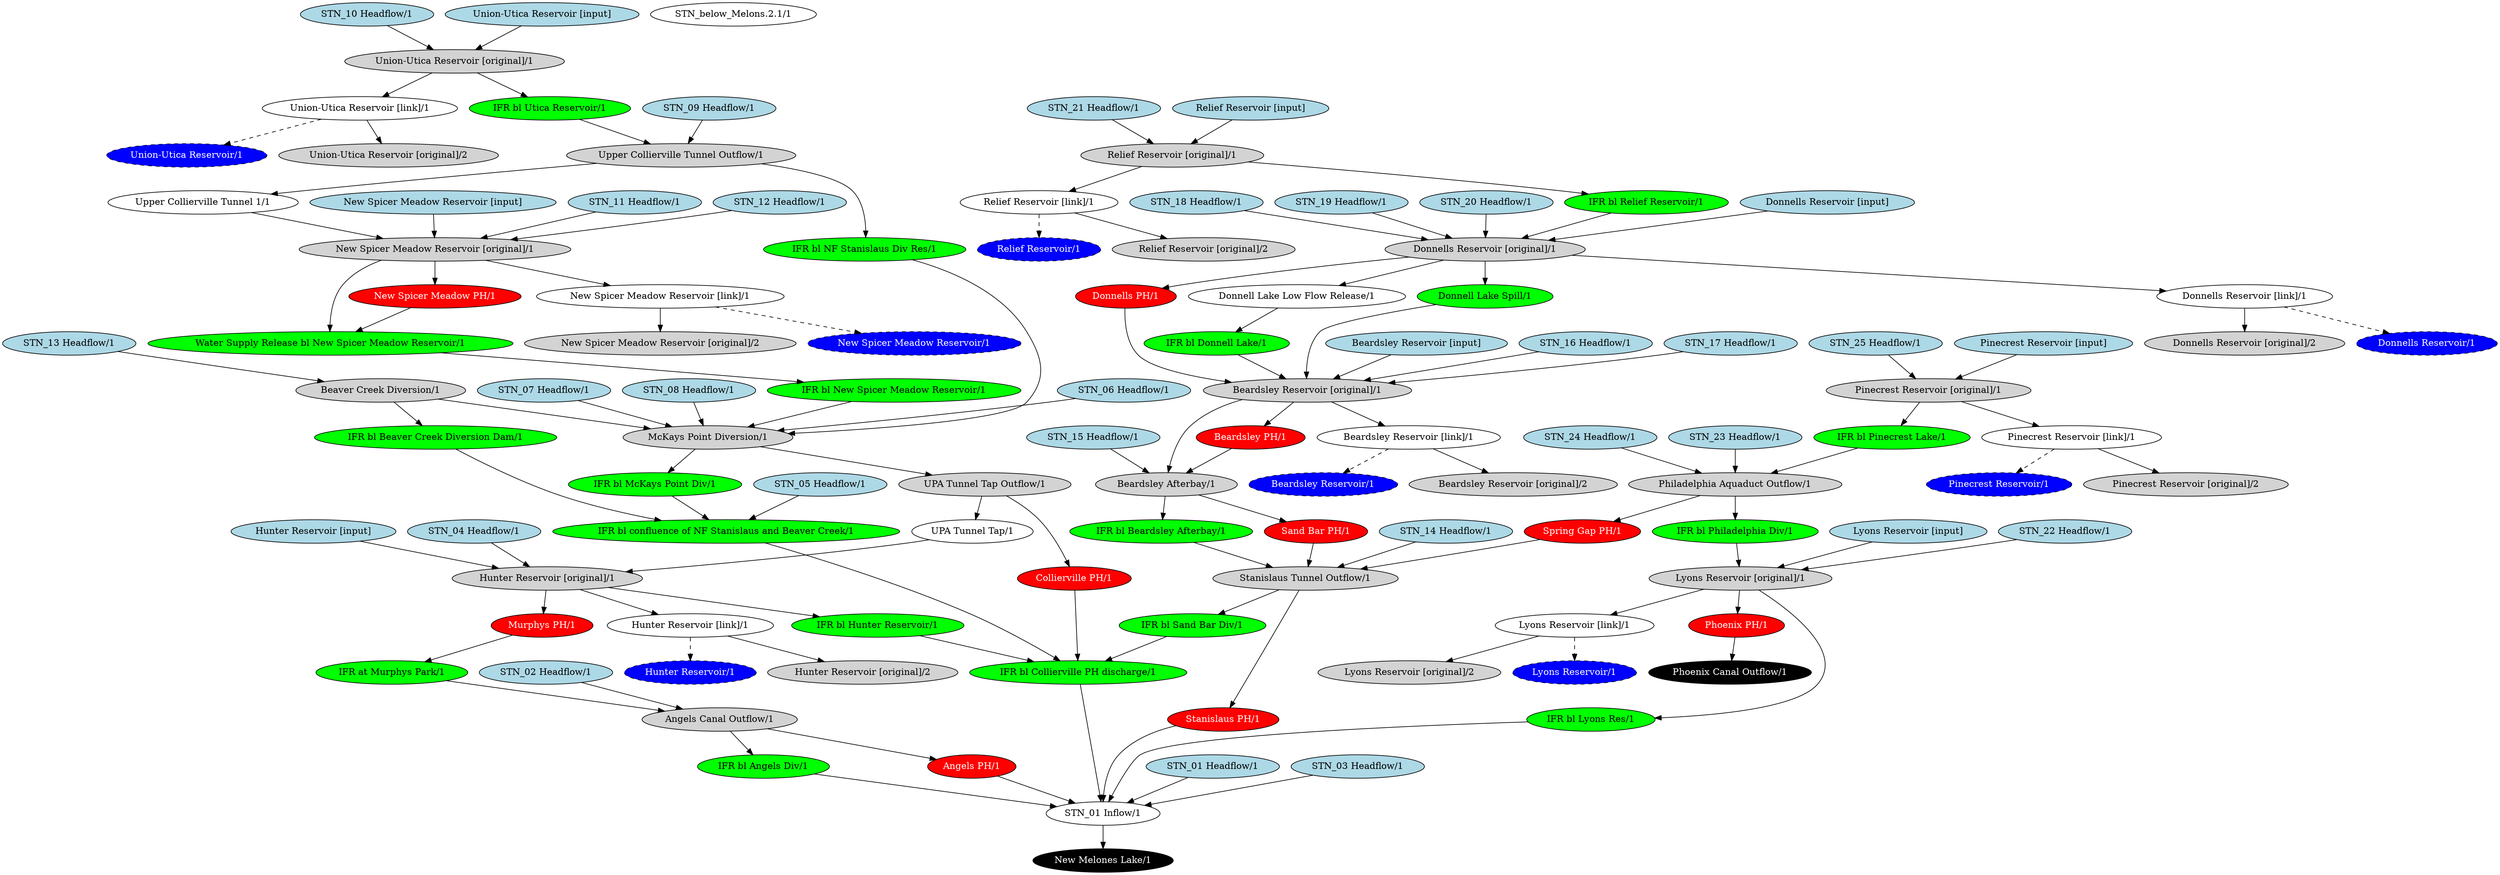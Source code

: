 // stanislaus
digraph stanislaus {
	"Angels PH/1" [fillcolor=red fontcolor=white shape=oval style=filled]
	"Angels Canal Outflow/1" [fillcolor=lightgrey fontcolor=black shape=oval style=filled]
	"Beardsley Reservoir [original]/1" [fillcolor=lightgrey fontcolor=black shape=oval style=filled]
	"Beardsley Reservoir [input]" [fillcolor=lightblue fontcolor=black shape=oval style=filled]
	"Beardsley Reservoir [link]/1" [fillcolor=white fontcolor=black shape=oval style=filled]
	"Beardsley Reservoir/1" [fillcolor=blue fontcolor=white shape=oval style="filled,dashed"]
	"Beardsley Reservoir [link]/1" -> "Beardsley Reservoir/1" [style=dashed]
	"Beardsley Reservoir [original]/2" [fillcolor=lightgrey fontcolor=black shape=oval style=filled]
	"Beardsley PH/1" [fillcolor=red fontcolor=white shape=oval style=filled]
	"Beaver Creek Diversion/1" [fillcolor=lightgrey fontcolor=black shape=oval style=filled]
	"Collierville PH/1" [fillcolor=red fontcolor=white shape=oval style=filled]
	"Donnells PH/1" [fillcolor=red fontcolor=white shape=oval style=filled]
	"Donnells Reservoir [original]/1" [fillcolor=lightgrey fontcolor=black shape=oval style=filled]
	"Donnells Reservoir [input]" [fillcolor=lightblue fontcolor=black shape=oval style=filled]
	"Donnells Reservoir [link]/1" [fillcolor=white fontcolor=black shape=oval style=filled]
	"Donnells Reservoir/1" [fillcolor=blue fontcolor=white shape=oval style="filled,dashed"]
	"Donnells Reservoir [link]/1" -> "Donnells Reservoir/1" [style=dashed]
	"Donnells Reservoir [original]/2" [fillcolor=lightgrey fontcolor=black shape=oval style=filled]
	"Donnell Lake Low Flow Release/1" [fillcolor=white fontcolor=black shape=oval style=filled]
	"IFR bl Angels Div/1" [fillcolor=green fontcolor=black shape=oval style=filled]
	"IFR bl Collierville PH discharge/1" [fillcolor=green fontcolor=black shape=oval style=filled]
	"IFR at Murphys Park/1" [fillcolor=green fontcolor=black shape=oval style=filled]
	"IFR bl Donnell Lake/1" [fillcolor=green fontcolor=black shape=oval style=filled]
	"IFR bl Hunter Reservoir/1" [fillcolor=green fontcolor=black shape=oval style=filled]
	"IFR bl Lyons Res/1" [fillcolor=green fontcolor=black shape=oval style=filled]
	"IFR bl McKays Point Div/1" [fillcolor=green fontcolor=black shape=oval style=filled]
	"Water Supply Release bl New Spicer Meadow Reservoir/1" [fillcolor=green fontcolor=black shape=oval style=filled]
	"IFR bl New Spicer Meadow Reservoir/1" [fillcolor=green fontcolor=black shape=oval style=filled]
	"IFR bl Philadelphia Div/1" [fillcolor=green fontcolor=black shape=oval style=filled]
	"IFR bl Relief Reservoir/1" [fillcolor=green fontcolor=black shape=oval style=filled]
	"IFR bl Sand Bar Div/1" [fillcolor=green fontcolor=black shape=oval style=filled]
	"IFR bl NF Stanislaus Div Res/1" [fillcolor=green fontcolor=black shape=oval style=filled]
	"IFR bl Beaver Creek Diversion Dam/1" [fillcolor=green fontcolor=black shape=oval style=filled]
	"IFR bl confluence of NF Stanislaus and Beaver Creek/1" [fillcolor=green fontcolor=black shape=oval style=filled]
	"IFR bl Pinecrest Lake/1" [fillcolor=green fontcolor=black shape=oval style=filled]
	"IFR bl Utica Reservoir/1" [fillcolor=green fontcolor=black shape=oval style=filled]
	"IFR bl Beardsley Afterbay/1" [fillcolor=green fontcolor=black shape=oval style=filled]
	"Hunter Reservoir [original]/1" [fillcolor=lightgrey fontcolor=black shape=oval style=filled]
	"Hunter Reservoir [input]" [fillcolor=lightblue fontcolor=black shape=oval style=filled]
	"Hunter Reservoir [link]/1" [fillcolor=white fontcolor=black shape=oval style=filled]
	"Hunter Reservoir/1" [fillcolor=blue fontcolor=white shape=oval style="filled,dashed"]
	"Hunter Reservoir [link]/1" -> "Hunter Reservoir/1" [style=dashed]
	"Hunter Reservoir [original]/2" [fillcolor=lightgrey fontcolor=black shape=oval style=filled]
	"Lyons Reservoir [original]/1" [fillcolor=lightgrey fontcolor=black shape=oval style=filled]
	"Lyons Reservoir [input]" [fillcolor=lightblue fontcolor=black shape=oval style=filled]
	"Lyons Reservoir [link]/1" [fillcolor=white fontcolor=black shape=oval style=filled]
	"Lyons Reservoir/1" [fillcolor=blue fontcolor=white shape=oval style="filled,dashed"]
	"Lyons Reservoir [link]/1" -> "Lyons Reservoir/1" [style=dashed]
	"Lyons Reservoir [original]/2" [fillcolor=lightgrey fontcolor=black shape=oval style=filled]
	"McKays Point Diversion/1" [fillcolor=lightgrey fontcolor=black shape=oval style=filled]
	"Murphys PH/1" [fillcolor=red fontcolor=white shape=oval style=filled]
	"New Melones Lake/1" [fillcolor=black fontcolor=white shape=oval style=filled]
	"New Spicer Meadow Reservoir [original]/1" [fillcolor=lightgrey fontcolor=black shape=oval style=filled]
	"New Spicer Meadow Reservoir [input]" [fillcolor=lightblue fontcolor=black shape=oval style=filled]
	"New Spicer Meadow Reservoir [link]/1" [fillcolor=white fontcolor=black shape=oval style=filled]
	"New Spicer Meadow Reservoir/1" [fillcolor=blue fontcolor=white shape=oval style="filled,dashed"]
	"New Spicer Meadow Reservoir [link]/1" -> "New Spicer Meadow Reservoir/1" [style=dashed]
	"New Spicer Meadow Reservoir [original]/2" [fillcolor=lightgrey fontcolor=black shape=oval style=filled]
	"New Spicer Meadow PH/1" [fillcolor=red fontcolor=white shape=oval style=filled]
	"Philadelphia Aquaduct Outflow/1" [fillcolor=lightgrey fontcolor=black shape=oval style=filled]
	"Phoenix Canal Outflow/1" [fillcolor=black fontcolor=white shape=oval style=filled]
	"Phoenix PH/1" [fillcolor=red fontcolor=white shape=oval style=filled]
	"Pinecrest Reservoir [original]/1" [fillcolor=lightgrey fontcolor=black shape=oval style=filled]
	"Pinecrest Reservoir [input]" [fillcolor=lightblue fontcolor=black shape=oval style=filled]
	"Pinecrest Reservoir [link]/1" [fillcolor=white fontcolor=black shape=oval style=filled]
	"Pinecrest Reservoir/1" [fillcolor=blue fontcolor=white shape=oval style="filled,dashed"]
	"Pinecrest Reservoir [link]/1" -> "Pinecrest Reservoir/1" [style=dashed]
	"Pinecrest Reservoir [original]/2" [fillcolor=lightgrey fontcolor=black shape=oval style=filled]
	"Relief Reservoir [original]/1" [fillcolor=lightgrey fontcolor=black shape=oval style=filled]
	"Relief Reservoir [input]" [fillcolor=lightblue fontcolor=black shape=oval style=filled]
	"Relief Reservoir [link]/1" [fillcolor=white fontcolor=black shape=oval style=filled]
	"Relief Reservoir/1" [fillcolor=blue fontcolor=white shape=oval style="filled,dashed"]
	"Relief Reservoir [link]/1" -> "Relief Reservoir/1" [style=dashed]
	"Relief Reservoir [original]/2" [fillcolor=lightgrey fontcolor=black shape=oval style=filled]
	"Sand Bar PH/1" [fillcolor=red fontcolor=white shape=oval style=filled]
	"Beardsley Afterbay/1" [fillcolor=lightgrey fontcolor=black shape=oval style=filled]
	"Spring Gap PH/1" [fillcolor=red fontcolor=white shape=oval style=filled]
	"Stanislaus PH/1" [fillcolor=red fontcolor=white shape=oval style=filled]
	"Stanislaus Tunnel Outflow/1" [fillcolor=lightgrey fontcolor=black shape=oval style=filled]
	"STN_01 Headflow/1" [fillcolor=lightblue fontcolor=black shape=oval style=filled]
	"STN_01 Inflow/1" [fillcolor=white fontcolor=black shape=oval style=filled]
	"STN_02 Headflow/1" [fillcolor=lightblue fontcolor=black shape=oval style=filled]
	"STN_03 Headflow/1" [fillcolor=lightblue fontcolor=black shape=oval style=filled]
	"STN_04 Headflow/1" [fillcolor=lightblue fontcolor=black shape=oval style=filled]
	"STN_05 Headflow/1" [fillcolor=lightblue fontcolor=black shape=oval style=filled]
	"STN_06 Headflow/1" [fillcolor=lightblue fontcolor=black shape=oval style=filled]
	"STN_07 Headflow/1" [fillcolor=lightblue fontcolor=black shape=oval style=filled]
	"STN_08 Headflow/1" [fillcolor=lightblue fontcolor=black shape=oval style=filled]
	"STN_09 Headflow/1" [fillcolor=lightblue fontcolor=black shape=oval style=filled]
	"STN_10 Headflow/1" [fillcolor=lightblue fontcolor=black shape=oval style=filled]
	"STN_11 Headflow/1" [fillcolor=lightblue fontcolor=black shape=oval style=filled]
	"STN_12 Headflow/1" [fillcolor=lightblue fontcolor=black shape=oval style=filled]
	"STN_13 Headflow/1" [fillcolor=lightblue fontcolor=black shape=oval style=filled]
	"STN_14 Headflow/1" [fillcolor=lightblue fontcolor=black shape=oval style=filled]
	"STN_15 Headflow/1" [fillcolor=lightblue fontcolor=black shape=oval style=filled]
	"STN_16 Headflow/1" [fillcolor=lightblue fontcolor=black shape=oval style=filled]
	"STN_17 Headflow/1" [fillcolor=lightblue fontcolor=black shape=oval style=filled]
	"STN_18 Headflow/1" [fillcolor=lightblue fontcolor=black shape=oval style=filled]
	"STN_19 Headflow/1" [fillcolor=lightblue fontcolor=black shape=oval style=filled]
	"STN_20 Headflow/1" [fillcolor=lightblue fontcolor=black shape=oval style=filled]
	"STN_21 Headflow/1" [fillcolor=lightblue fontcolor=black shape=oval style=filled]
	"STN_22 Headflow/1" [fillcolor=lightblue fontcolor=black shape=oval style=filled]
	"STN_23 Headflow/1" [fillcolor=lightblue fontcolor=black shape=oval style=filled]
	"STN_24 Headflow/1" [fillcolor=lightblue fontcolor=black shape=oval style=filled]
	"STN_25 Headflow/1" [fillcolor=lightblue fontcolor=black shape=oval style=filled]
	"Donnell Lake Spill/1" [fillcolor=green fontcolor=black shape=oval style=filled]
	"Union-Utica Reservoir [original]/1" [fillcolor=lightgrey fontcolor=black shape=oval style=filled]
	"Union-Utica Reservoir [input]" [fillcolor=lightblue fontcolor=black shape=oval style=filled]
	"Union-Utica Reservoir [link]/1" [fillcolor=white fontcolor=black shape=oval style=filled]
	"Union-Utica Reservoir/1" [fillcolor=blue fontcolor=white shape=oval style="filled,dashed"]
	"Union-Utica Reservoir [link]/1" -> "Union-Utica Reservoir/1" [style=dashed]
	"Union-Utica Reservoir [original]/2" [fillcolor=lightgrey fontcolor=black shape=oval style=filled]
	"UPA Tunnel Tap/1" [fillcolor=white fontcolor=black shape=oval style=filled]
	"UPA Tunnel Tap Outflow/1" [fillcolor=lightgrey fontcolor=black shape=oval style=filled]
	"Upper Collierville Tunnel Outflow/1" [fillcolor=lightgrey fontcolor=black shape=oval style=filled]
	"Upper Collierville Tunnel 1/1" [fillcolor=white fontcolor=black shape=oval style=filled]
	"STN_below_Melons.2.1/1" [fillcolor=white fontcolor=black shape=oval style=filled]
	"Beardsley Reservoir [input]" -> "Beardsley Reservoir [original]/1"
	"Beardsley Reservoir [original]/1" -> "Beardsley Reservoir [link]/1"
	"Beardsley Reservoir [link]/1" -> "Beardsley Reservoir [original]/2"
	"Donnells Reservoir [input]" -> "Donnells Reservoir [original]/1"
	"Donnells Reservoir [original]/1" -> "Donnells Reservoir [link]/1"
	"Donnells Reservoir [link]/1" -> "Donnells Reservoir [original]/2"
	"Hunter Reservoir [input]" -> "Hunter Reservoir [original]/1"
	"Hunter Reservoir [original]/1" -> "Hunter Reservoir [link]/1"
	"Hunter Reservoir [link]/1" -> "Hunter Reservoir [original]/2"
	"Lyons Reservoir [input]" -> "Lyons Reservoir [original]/1"
	"Lyons Reservoir [original]/1" -> "Lyons Reservoir [link]/1"
	"Lyons Reservoir [link]/1" -> "Lyons Reservoir [original]/2"
	"New Spicer Meadow Reservoir [input]" -> "New Spicer Meadow Reservoir [original]/1"
	"New Spicer Meadow Reservoir [original]/1" -> "New Spicer Meadow Reservoir [link]/1"
	"New Spicer Meadow Reservoir [link]/1" -> "New Spicer Meadow Reservoir [original]/2"
	"Pinecrest Reservoir [input]" -> "Pinecrest Reservoir [original]/1"
	"Pinecrest Reservoir [original]/1" -> "Pinecrest Reservoir [link]/1"
	"Pinecrest Reservoir [link]/1" -> "Pinecrest Reservoir [original]/2"
	"Relief Reservoir [input]" -> "Relief Reservoir [original]/1"
	"Relief Reservoir [original]/1" -> "Relief Reservoir [link]/1"
	"Relief Reservoir [link]/1" -> "Relief Reservoir [original]/2"
	"Union-Utica Reservoir [input]" -> "Union-Utica Reservoir [original]/1"
	"Union-Utica Reservoir [original]/1" -> "Union-Utica Reservoir [link]/1"
	"Union-Utica Reservoir [link]/1" -> "Union-Utica Reservoir [original]/2"
	"Angels Canal Outflow/1" -> "Angels PH/1"
	"Angels Canal Outflow/1" -> "IFR bl Angels Div/1"
	"Donnells Reservoir [original]/1" -> "Donnells PH/1"
	"Donnells Reservoir [original]/1" -> "Donnell Lake Low Flow Release/1"
	"Donnell Lake Low Flow Release/1" -> "IFR bl Donnell Lake/1"
	"Donnells Reservoir [original]/1" -> "Donnell Lake Spill/1"
	"Upper Collierville Tunnel Outflow/1" -> "IFR bl NF Stanislaus Div Res/1"
	"McKays Point Diversion/1" -> "UPA Tunnel Tap Outflow/1"
	"Hunter Reservoir [original]/1" -> "IFR bl Hunter Reservoir/1"
	"Water Supply Release bl New Spicer Meadow Reservoir/1" -> "IFR bl New Spicer Meadow Reservoir/1"
	"New Spicer Meadow Reservoir [original]/1" -> "New Spicer Meadow PH/1"
	"Philadelphia Aquaduct Outflow/1" -> "Spring Gap PH/1"
	"Pinecrest Reservoir [original]/1" -> "IFR bl Pinecrest Lake/1"
	"Relief Reservoir [original]/1" -> "IFR bl Relief Reservoir/1"
	"Beardsley Afterbay/1" -> "Sand Bar PH/1"
	"Stanislaus Tunnel Outflow/1" -> "Stanislaus PH/1"
	"STN_01 Headflow/1" -> "STN_01 Inflow/1"
	"McKays Point Diversion/1" -> "IFR bl McKays Point Div/1"
	"Union-Utica Reservoir [original]/1" -> "IFR bl Utica Reservoir/1"
	"Beardsley Afterbay/1" -> "IFR bl Beardsley Afterbay/1"
	"Beardsley Reservoir [original]/1" -> "Beardsley PH/1"
	"UPA Tunnel Tap Outflow/1" -> "UPA Tunnel Tap/1"
	"UPA Tunnel Tap/1" -> "Hunter Reservoir [original]/1"
	"UPA Tunnel Tap Outflow/1" -> "Collierville PH/1"
	"Stanislaus Tunnel Outflow/1" -> "IFR bl Sand Bar Div/1"
	"Lyons Reservoir [original]/1" -> "IFR bl Lyons Res/1"
	"STN_01 Inflow/1" -> "New Melones Lake/1"
	"Upper Collierville Tunnel Outflow/1" -> "Upper Collierville Tunnel 1/1"
	"Angels PH/1" -> "STN_01 Inflow/1"
	"IFR bl Angels Div/1" -> "STN_01 Inflow/1"
	"IFR bl Beaver Creek Diversion Dam/1" -> "IFR bl confluence of NF Stanislaus and Beaver Creek/1"
	"Beaver Creek Diversion/1" -> "IFR bl Beaver Creek Diversion Dam/1"
	"Beaver Creek Diversion/1" -> "McKays Point Diversion/1"
	"Phoenix PH/1" -> "Phoenix Canal Outflow/1"
	"New Spicer Meadow Reservoir [original]/1" -> "Water Supply Release bl New Spicer Meadow Reservoir/1"
	"New Spicer Meadow PH/1" -> "Water Supply Release bl New Spicer Meadow Reservoir/1"
	"Murphys PH/1" -> "IFR at Murphys Park/1"
	"IFR bl Sand Bar Div/1" -> "IFR bl Collierville PH discharge/1"
	"IFR bl Hunter Reservoir/1" -> "IFR bl Collierville PH discharge/1"
	"IFR bl confluence of NF Stanislaus and Beaver Creek/1" -> "IFR bl Collierville PH discharge/1"
	"Sand Bar PH/1" -> "Stanislaus Tunnel Outflow/1"
	"Philadelphia Aquaduct Outflow/1" -> "IFR bl Philadelphia Div/1"
	"IFR bl Lyons Res/1" -> "STN_01 Inflow/1"
	"STN_02 Headflow/1" -> "Angels Canal Outflow/1"
	"IFR at Murphys Park/1" -> "Angels Canal Outflow/1"
	"IFR bl Collierville PH discharge/1" -> "STN_01 Inflow/1"
	"STN_03 Headflow/1" -> "STN_01 Inflow/1"
	"STN_04 Headflow/1" -> "Hunter Reservoir [original]/1"
	"STN_05 Headflow/1" -> "IFR bl confluence of NF Stanislaus and Beaver Creek/1"
	"IFR bl McKays Point Div/1" -> "IFR bl confluence of NF Stanislaus and Beaver Creek/1"
	"STN_06 Headflow/1" -> "McKays Point Diversion/1"
	"STN_07 Headflow/1" -> "McKays Point Diversion/1"
	"IFR bl New Spicer Meadow Reservoir/1" -> "McKays Point Diversion/1"
	"STN_08 Headflow/1" -> "McKays Point Diversion/1"
	"IFR bl NF Stanislaus Div Res/1" -> "McKays Point Diversion/1"
	"STN_09 Headflow/1" -> "Upper Collierville Tunnel Outflow/1"
	"IFR bl Utica Reservoir/1" -> "Upper Collierville Tunnel Outflow/1"
	"STN_10 Headflow/1" -> "Union-Utica Reservoir [original]/1"
	"STN_11 Headflow/1" -> "New Spicer Meadow Reservoir [original]/1"
	"STN_13 Headflow/1" -> "Beaver Creek Diversion/1"
	"STN_14 Headflow/1" -> "Stanislaus Tunnel Outflow/1"
	"IFR bl Beardsley Afterbay/1" -> "Stanislaus Tunnel Outflow/1"
	"STN_15 Headflow/1" -> "Beardsley Afterbay/1"
	"Beardsley Reservoir [original]/1" -> "Beardsley Afterbay/1"
	"Beardsley PH/1" -> "Beardsley Afterbay/1"
	"STN_16 Headflow/1" -> "Beardsley Reservoir [original]/1"
	"STN_17 Headflow/1" -> "Beardsley Reservoir [original]/1"
	"Donnell Lake Spill/1" -> "Beardsley Reservoir [original]/1"
	"IFR bl Donnell Lake/1" -> "Beardsley Reservoir [original]/1"
	"STN_18 Headflow/1" -> "Donnells Reservoir [original]/1"
	"STN_19 Headflow/1" -> "Donnells Reservoir [original]/1"
	"STN_21 Headflow/1" -> "Relief Reservoir [original]/1"
	"IFR bl Philadelphia Div/1" -> "Lyons Reservoir [original]/1"
	"STN_22 Headflow/1" -> "Lyons Reservoir [original]/1"
	"STN_23 Headflow/1" -> "Philadelphia Aquaduct Outflow/1"
	"IFR bl Pinecrest Lake/1" -> "Philadelphia Aquaduct Outflow/1"
	"STN_24 Headflow/1" -> "Philadelphia Aquaduct Outflow/1"
	"STN_25 Headflow/1" -> "Pinecrest Reservoir [original]/1"
	"IFR bl Relief Reservoir/1" -> "Donnells Reservoir [original]/1"
	"STN_20 Headflow/1" -> "Donnells Reservoir [original]/1"
	"Hunter Reservoir [original]/1" -> "Murphys PH/1"
	"STN_12 Headflow/1" -> "New Spicer Meadow Reservoir [original]/1"
	"Donnells PH/1" -> "Beardsley Reservoir [original]/1"
	"Upper Collierville Tunnel 1/1" -> "New Spicer Meadow Reservoir [original]/1"
	"Collierville PH/1" -> "IFR bl Collierville PH discharge/1"
	"Stanislaus PH/1" -> "STN_01 Inflow/1"
	"Spring Gap PH/1" -> "Stanislaus Tunnel Outflow/1"
	"Lyons Reservoir [original]/1" -> "Phoenix PH/1"
}
